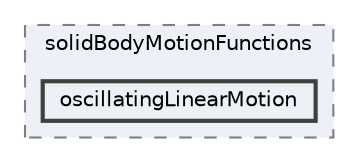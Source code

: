 digraph "src/dynamicMesh/motionSolvers/displacement/solidBody/solidBodyMotionFunctions/oscillatingLinearMotion"
{
 // LATEX_PDF_SIZE
  bgcolor="transparent";
  edge [fontname=Helvetica,fontsize=10,labelfontname=Helvetica,labelfontsize=10];
  node [fontname=Helvetica,fontsize=10,shape=box,height=0.2,width=0.4];
  compound=true
  subgraph clusterdir_17918cf578b0e3a881db7ca0eb350e2a {
    graph [ bgcolor="#edf0f7", pencolor="grey50", label="solidBodyMotionFunctions", fontname=Helvetica,fontsize=10 style="filled,dashed", URL="dir_17918cf578b0e3a881db7ca0eb350e2a.html",tooltip=""]
  dir_5ccf03134888bfe22156160ea78561b6 [label="oscillatingLinearMotion", fillcolor="#edf0f7", color="grey25", style="filled,bold", URL="dir_5ccf03134888bfe22156160ea78561b6.html",tooltip=""];
  }
}
